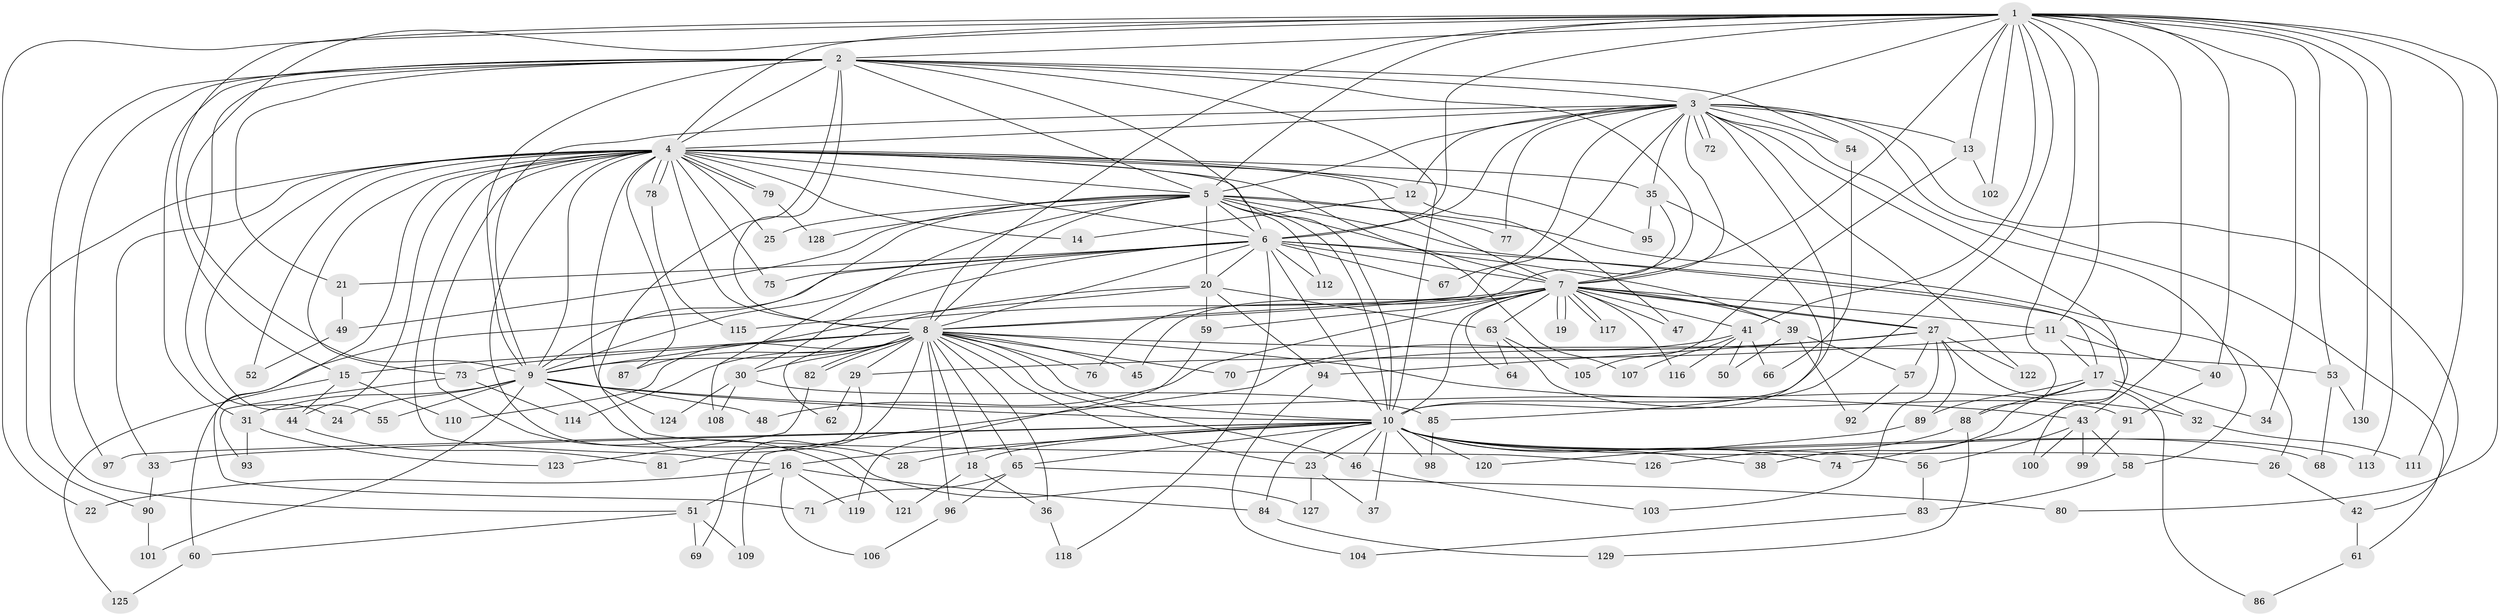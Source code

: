 // Generated by graph-tools (version 1.1) at 2025/45/03/09/25 04:45:04]
// undirected, 130 vertices, 285 edges
graph export_dot {
graph [start="1"]
  node [color=gray90,style=filled];
  1;
  2;
  3;
  4;
  5;
  6;
  7;
  8;
  9;
  10;
  11;
  12;
  13;
  14;
  15;
  16;
  17;
  18;
  19;
  20;
  21;
  22;
  23;
  24;
  25;
  26;
  27;
  28;
  29;
  30;
  31;
  32;
  33;
  34;
  35;
  36;
  37;
  38;
  39;
  40;
  41;
  42;
  43;
  44;
  45;
  46;
  47;
  48;
  49;
  50;
  51;
  52;
  53;
  54;
  55;
  56;
  57;
  58;
  59;
  60;
  61;
  62;
  63;
  64;
  65;
  66;
  67;
  68;
  69;
  70;
  71;
  72;
  73;
  74;
  75;
  76;
  77;
  78;
  79;
  80;
  81;
  82;
  83;
  84;
  85;
  86;
  87;
  88;
  89;
  90;
  91;
  92;
  93;
  94;
  95;
  96;
  97;
  98;
  99;
  100;
  101;
  102;
  103;
  104;
  105;
  106;
  107;
  108;
  109;
  110;
  111;
  112;
  113;
  114;
  115;
  116;
  117;
  118;
  119;
  120;
  121;
  122;
  123;
  124;
  125;
  126;
  127;
  128;
  129;
  130;
  1 -- 2;
  1 -- 3;
  1 -- 4;
  1 -- 5;
  1 -- 6;
  1 -- 7;
  1 -- 8;
  1 -- 9;
  1 -- 10;
  1 -- 11;
  1 -- 13;
  1 -- 15;
  1 -- 22;
  1 -- 34;
  1 -- 40;
  1 -- 41;
  1 -- 43;
  1 -- 53;
  1 -- 80;
  1 -- 88;
  1 -- 102;
  1 -- 111;
  1 -- 113;
  1 -- 130;
  2 -- 3;
  2 -- 4;
  2 -- 5;
  2 -- 6;
  2 -- 7;
  2 -- 8;
  2 -- 9;
  2 -- 10;
  2 -- 21;
  2 -- 24;
  2 -- 31;
  2 -- 51;
  2 -- 54;
  2 -- 97;
  2 -- 126;
  3 -- 4;
  3 -- 5;
  3 -- 6;
  3 -- 7;
  3 -- 8;
  3 -- 9;
  3 -- 10;
  3 -- 12;
  3 -- 13;
  3 -- 35;
  3 -- 42;
  3 -- 54;
  3 -- 58;
  3 -- 61;
  3 -- 67;
  3 -- 72;
  3 -- 72;
  3 -- 74;
  3 -- 77;
  3 -- 122;
  4 -- 5;
  4 -- 6;
  4 -- 7;
  4 -- 8;
  4 -- 9;
  4 -- 10;
  4 -- 12;
  4 -- 14;
  4 -- 16;
  4 -- 25;
  4 -- 33;
  4 -- 35;
  4 -- 44;
  4 -- 52;
  4 -- 55;
  4 -- 71;
  4 -- 73;
  4 -- 75;
  4 -- 78;
  4 -- 78;
  4 -- 79;
  4 -- 79;
  4 -- 87;
  4 -- 90;
  4 -- 95;
  4 -- 107;
  4 -- 121;
  4 -- 124;
  4 -- 127;
  5 -- 6;
  5 -- 7;
  5 -- 8;
  5 -- 9;
  5 -- 10;
  5 -- 17;
  5 -- 20;
  5 -- 25;
  5 -- 26;
  5 -- 49;
  5 -- 77;
  5 -- 108;
  5 -- 112;
  5 -- 128;
  6 -- 7;
  6 -- 8;
  6 -- 9;
  6 -- 10;
  6 -- 20;
  6 -- 21;
  6 -- 30;
  6 -- 39;
  6 -- 60;
  6 -- 67;
  6 -- 75;
  6 -- 100;
  6 -- 112;
  6 -- 118;
  7 -- 8;
  7 -- 9;
  7 -- 10;
  7 -- 11;
  7 -- 19;
  7 -- 19;
  7 -- 27;
  7 -- 27;
  7 -- 39;
  7 -- 41;
  7 -- 45;
  7 -- 47;
  7 -- 48;
  7 -- 59;
  7 -- 63;
  7 -- 64;
  7 -- 116;
  7 -- 117;
  7 -- 117;
  8 -- 9;
  8 -- 10;
  8 -- 15;
  8 -- 18;
  8 -- 23;
  8 -- 29;
  8 -- 30;
  8 -- 32;
  8 -- 36;
  8 -- 45;
  8 -- 46;
  8 -- 53;
  8 -- 65;
  8 -- 69;
  8 -- 70;
  8 -- 73;
  8 -- 76;
  8 -- 82;
  8 -- 82;
  8 -- 87;
  8 -- 96;
  8 -- 110;
  8 -- 114;
  9 -- 10;
  9 -- 24;
  9 -- 28;
  9 -- 31;
  9 -- 43;
  9 -- 48;
  9 -- 55;
  9 -- 101;
  10 -- 16;
  10 -- 18;
  10 -- 23;
  10 -- 26;
  10 -- 28;
  10 -- 33;
  10 -- 37;
  10 -- 38;
  10 -- 46;
  10 -- 56;
  10 -- 65;
  10 -- 68;
  10 -- 74;
  10 -- 84;
  10 -- 97;
  10 -- 98;
  10 -- 113;
  10 -- 120;
  11 -- 17;
  11 -- 29;
  11 -- 40;
  12 -- 14;
  12 -- 47;
  13 -- 102;
  13 -- 105;
  15 -- 44;
  15 -- 110;
  15 -- 125;
  16 -- 22;
  16 -- 51;
  16 -- 84;
  16 -- 106;
  16 -- 119;
  17 -- 32;
  17 -- 34;
  17 -- 38;
  17 -- 88;
  17 -- 89;
  18 -- 36;
  18 -- 121;
  20 -- 59;
  20 -- 62;
  20 -- 63;
  20 -- 94;
  20 -- 115;
  21 -- 49;
  23 -- 37;
  23 -- 127;
  26 -- 42;
  27 -- 57;
  27 -- 70;
  27 -- 86;
  27 -- 89;
  27 -- 94;
  27 -- 103;
  27 -- 122;
  29 -- 62;
  29 -- 81;
  30 -- 85;
  30 -- 108;
  30 -- 124;
  31 -- 93;
  31 -- 123;
  32 -- 111;
  33 -- 90;
  35 -- 76;
  35 -- 85;
  35 -- 95;
  36 -- 118;
  39 -- 50;
  39 -- 57;
  39 -- 92;
  40 -- 91;
  41 -- 50;
  41 -- 66;
  41 -- 107;
  41 -- 109;
  41 -- 116;
  42 -- 61;
  43 -- 56;
  43 -- 58;
  43 -- 99;
  43 -- 100;
  44 -- 81;
  46 -- 103;
  49 -- 52;
  51 -- 60;
  51 -- 69;
  51 -- 109;
  53 -- 68;
  53 -- 130;
  54 -- 66;
  56 -- 83;
  57 -- 92;
  58 -- 83;
  59 -- 119;
  60 -- 125;
  61 -- 86;
  63 -- 64;
  63 -- 91;
  63 -- 105;
  65 -- 71;
  65 -- 80;
  65 -- 96;
  73 -- 93;
  73 -- 114;
  78 -- 115;
  79 -- 128;
  82 -- 123;
  83 -- 104;
  84 -- 129;
  85 -- 98;
  88 -- 126;
  88 -- 129;
  89 -- 120;
  90 -- 101;
  91 -- 99;
  94 -- 104;
  96 -- 106;
}
